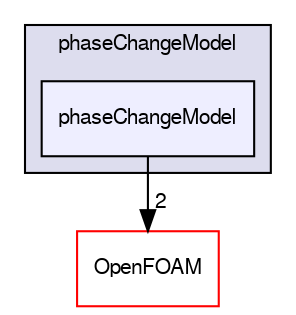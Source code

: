 digraph "src/regionModels/surfaceFilmModels/submodels/thermo/phaseChangeModel/phaseChangeModel" {
  bgcolor=transparent;
  compound=true
  node [ fontsize="10", fontname="FreeSans"];
  edge [ labelfontsize="10", labelfontname="FreeSans"];
  subgraph clusterdir_e0141a5d986b16ca177ac1706b95d43f {
    graph [ bgcolor="#ddddee", pencolor="black", label="phaseChangeModel" fontname="FreeSans", fontsize="10", URL="dir_e0141a5d986b16ca177ac1706b95d43f.html"]
  dir_57b9291e2df3bb2947aa8749b18de617 [shape=box, label="phaseChangeModel", style="filled", fillcolor="#eeeeff", pencolor="black", URL="dir_57b9291e2df3bb2947aa8749b18de617.html"];
  }
  dir_c5473ff19b20e6ec4dfe5c310b3778a8 [shape=box label="OpenFOAM" color="red" URL="dir_c5473ff19b20e6ec4dfe5c310b3778a8.html"];
  dir_57b9291e2df3bb2947aa8749b18de617->dir_c5473ff19b20e6ec4dfe5c310b3778a8 [headlabel="2", labeldistance=1.5 headhref="dir_002398_001706.html"];
}
